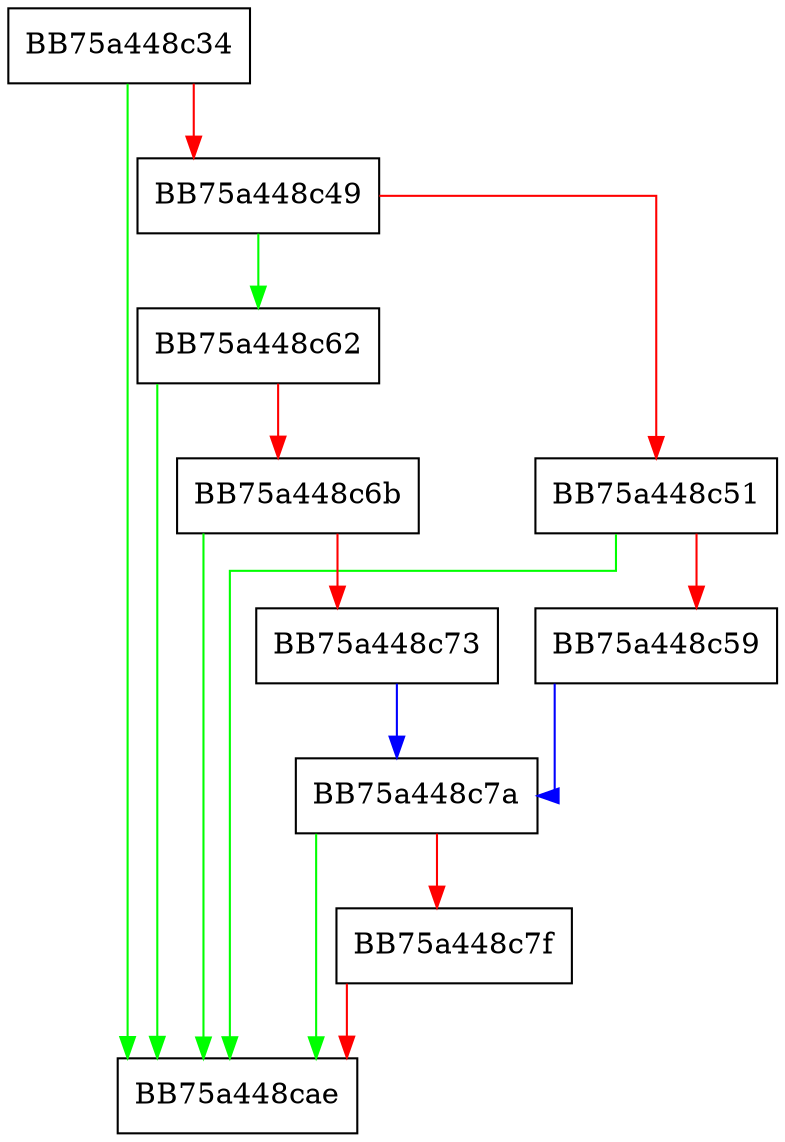 digraph FirePerfMarker {
  node [shape="box"];
  graph [splines=ortho];
  BB75a448c34 -> BB75a448cae [color="green"];
  BB75a448c34 -> BB75a448c49 [color="red"];
  BB75a448c49 -> BB75a448c62 [color="green"];
  BB75a448c49 -> BB75a448c51 [color="red"];
  BB75a448c51 -> BB75a448cae [color="green"];
  BB75a448c51 -> BB75a448c59 [color="red"];
  BB75a448c59 -> BB75a448c7a [color="blue"];
  BB75a448c62 -> BB75a448cae [color="green"];
  BB75a448c62 -> BB75a448c6b [color="red"];
  BB75a448c6b -> BB75a448cae [color="green"];
  BB75a448c6b -> BB75a448c73 [color="red"];
  BB75a448c73 -> BB75a448c7a [color="blue"];
  BB75a448c7a -> BB75a448cae [color="green"];
  BB75a448c7a -> BB75a448c7f [color="red"];
  BB75a448c7f -> BB75a448cae [color="red"];
}